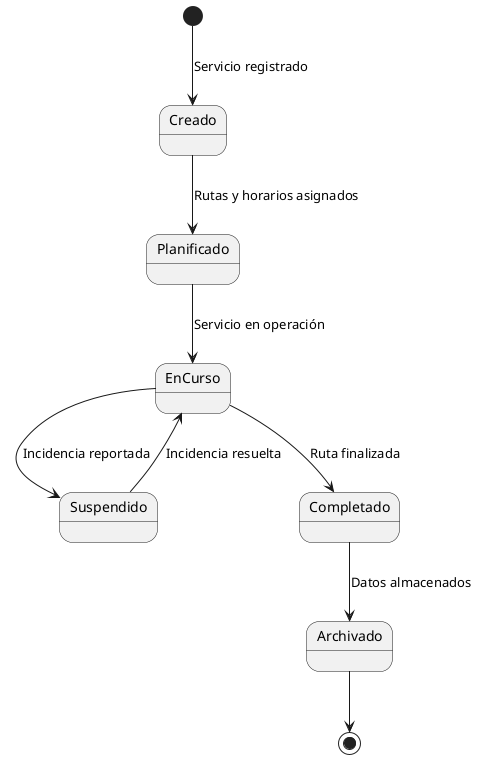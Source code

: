 @startuml 
[*] --> Creado : Servicio registrado

Creado --> Planificado : Rutas y horarios asignados
Planificado --> EnCurso : Servicio en operación
EnCurso --> Suspendido : Incidencia reportada
Suspendido --> EnCurso : Incidencia resuelta
EnCurso --> Completado : Ruta finalizada

Completado --> Archivado : Datos almacenados
Archivado --> [*]
@enduml

